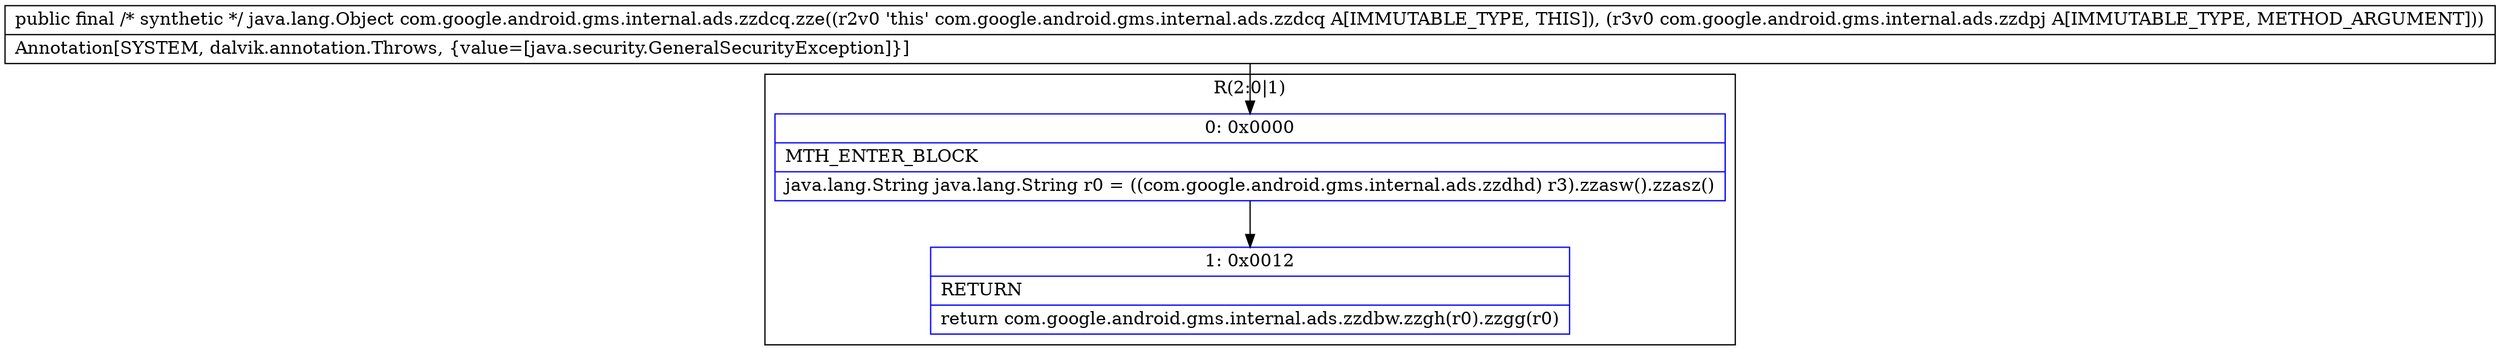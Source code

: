 digraph "CFG forcom.google.android.gms.internal.ads.zzdcq.zze(Lcom\/google\/android\/gms\/internal\/ads\/zzdpj;)Ljava\/lang\/Object;" {
subgraph cluster_Region_716291263 {
label = "R(2:0|1)";
node [shape=record,color=blue];
Node_0 [shape=record,label="{0\:\ 0x0000|MTH_ENTER_BLOCK\l|java.lang.String java.lang.String r0 = ((com.google.android.gms.internal.ads.zzdhd) r3).zzasw().zzasz()\l}"];
Node_1 [shape=record,label="{1\:\ 0x0012|RETURN\l|return com.google.android.gms.internal.ads.zzdbw.zzgh(r0).zzgg(r0)\l}"];
}
MethodNode[shape=record,label="{public final \/* synthetic *\/ java.lang.Object com.google.android.gms.internal.ads.zzdcq.zze((r2v0 'this' com.google.android.gms.internal.ads.zzdcq A[IMMUTABLE_TYPE, THIS]), (r3v0 com.google.android.gms.internal.ads.zzdpj A[IMMUTABLE_TYPE, METHOD_ARGUMENT]))  | Annotation[SYSTEM, dalvik.annotation.Throws, \{value=[java.security.GeneralSecurityException]\}]\l}"];
MethodNode -> Node_0;
Node_0 -> Node_1;
}

